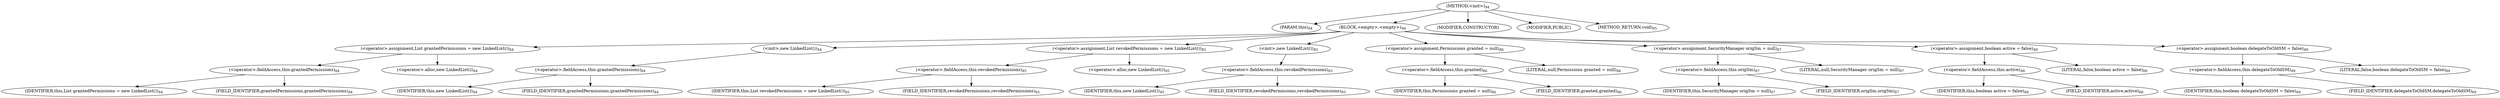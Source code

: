 digraph "&lt;init&gt;" {  
"124" [label = <(METHOD,&lt;init&gt;)<SUB>94</SUB>> ]
"125" [label = <(PARAM,this)<SUB>94</SUB>> ]
"126" [label = <(BLOCK,&lt;empty&gt;,&lt;empty&gt;)<SUB>94</SUB>> ]
"127" [label = <(&lt;operator&gt;.assignment,List grantedPermissions = new LinkedList())<SUB>84</SUB>> ]
"128" [label = <(&lt;operator&gt;.fieldAccess,this.grantedPermissions)<SUB>84</SUB>> ]
"129" [label = <(IDENTIFIER,this,List grantedPermissions = new LinkedList())<SUB>84</SUB>> ]
"130" [label = <(FIELD_IDENTIFIER,grantedPermissions,grantedPermissions)<SUB>84</SUB>> ]
"131" [label = <(&lt;operator&gt;.alloc,new LinkedList())<SUB>84</SUB>> ]
"132" [label = <(&lt;init&gt;,new LinkedList())<SUB>84</SUB>> ]
"133" [label = <(&lt;operator&gt;.fieldAccess,this.grantedPermissions)<SUB>84</SUB>> ]
"134" [label = <(IDENTIFIER,this,new LinkedList())<SUB>84</SUB>> ]
"135" [label = <(FIELD_IDENTIFIER,grantedPermissions,grantedPermissions)<SUB>84</SUB>> ]
"136" [label = <(&lt;operator&gt;.assignment,List revokedPermissions = new LinkedList())<SUB>85</SUB>> ]
"137" [label = <(&lt;operator&gt;.fieldAccess,this.revokedPermissions)<SUB>85</SUB>> ]
"138" [label = <(IDENTIFIER,this,List revokedPermissions = new LinkedList())<SUB>85</SUB>> ]
"139" [label = <(FIELD_IDENTIFIER,revokedPermissions,revokedPermissions)<SUB>85</SUB>> ]
"140" [label = <(&lt;operator&gt;.alloc,new LinkedList())<SUB>85</SUB>> ]
"141" [label = <(&lt;init&gt;,new LinkedList())<SUB>85</SUB>> ]
"142" [label = <(&lt;operator&gt;.fieldAccess,this.revokedPermissions)<SUB>85</SUB>> ]
"143" [label = <(IDENTIFIER,this,new LinkedList())<SUB>85</SUB>> ]
"144" [label = <(FIELD_IDENTIFIER,revokedPermissions,revokedPermissions)<SUB>85</SUB>> ]
"145" [label = <(&lt;operator&gt;.assignment,Permissions granted = null)<SUB>86</SUB>> ]
"146" [label = <(&lt;operator&gt;.fieldAccess,this.granted)<SUB>86</SUB>> ]
"147" [label = <(IDENTIFIER,this,Permissions granted = null)<SUB>86</SUB>> ]
"148" [label = <(FIELD_IDENTIFIER,granted,granted)<SUB>86</SUB>> ]
"149" [label = <(LITERAL,null,Permissions granted = null)<SUB>86</SUB>> ]
"150" [label = <(&lt;operator&gt;.assignment,SecurityManager origSm = null)<SUB>87</SUB>> ]
"151" [label = <(&lt;operator&gt;.fieldAccess,this.origSm)<SUB>87</SUB>> ]
"152" [label = <(IDENTIFIER,this,SecurityManager origSm = null)<SUB>87</SUB>> ]
"153" [label = <(FIELD_IDENTIFIER,origSm,origSm)<SUB>87</SUB>> ]
"154" [label = <(LITERAL,null,SecurityManager origSm = null)<SUB>87</SUB>> ]
"155" [label = <(&lt;operator&gt;.assignment,boolean active = false)<SUB>88</SUB>> ]
"156" [label = <(&lt;operator&gt;.fieldAccess,this.active)<SUB>88</SUB>> ]
"157" [label = <(IDENTIFIER,this,boolean active = false)<SUB>88</SUB>> ]
"158" [label = <(FIELD_IDENTIFIER,active,active)<SUB>88</SUB>> ]
"159" [label = <(LITERAL,false,boolean active = false)<SUB>88</SUB>> ]
"160" [label = <(&lt;operator&gt;.assignment,boolean delegateToOldSM = false)<SUB>89</SUB>> ]
"161" [label = <(&lt;operator&gt;.fieldAccess,this.delegateToOldSM)<SUB>89</SUB>> ]
"162" [label = <(IDENTIFIER,this,boolean delegateToOldSM = false)<SUB>89</SUB>> ]
"163" [label = <(FIELD_IDENTIFIER,delegateToOldSM,delegateToOldSM)<SUB>89</SUB>> ]
"164" [label = <(LITERAL,false,boolean delegateToOldSM = false)<SUB>89</SUB>> ]
"165" [label = <(MODIFIER,CONSTRUCTOR)> ]
"166" [label = <(MODIFIER,PUBLIC)> ]
"167" [label = <(METHOD_RETURN,void)<SUB>95</SUB>> ]
  "124" -> "125" 
  "124" -> "126" 
  "124" -> "165" 
  "124" -> "166" 
  "124" -> "167" 
  "126" -> "127" 
  "126" -> "132" 
  "126" -> "136" 
  "126" -> "141" 
  "126" -> "145" 
  "126" -> "150" 
  "126" -> "155" 
  "126" -> "160" 
  "127" -> "128" 
  "127" -> "131" 
  "128" -> "129" 
  "128" -> "130" 
  "132" -> "133" 
  "133" -> "134" 
  "133" -> "135" 
  "136" -> "137" 
  "136" -> "140" 
  "137" -> "138" 
  "137" -> "139" 
  "141" -> "142" 
  "142" -> "143" 
  "142" -> "144" 
  "145" -> "146" 
  "145" -> "149" 
  "146" -> "147" 
  "146" -> "148" 
  "150" -> "151" 
  "150" -> "154" 
  "151" -> "152" 
  "151" -> "153" 
  "155" -> "156" 
  "155" -> "159" 
  "156" -> "157" 
  "156" -> "158" 
  "160" -> "161" 
  "160" -> "164" 
  "161" -> "162" 
  "161" -> "163" 
}
